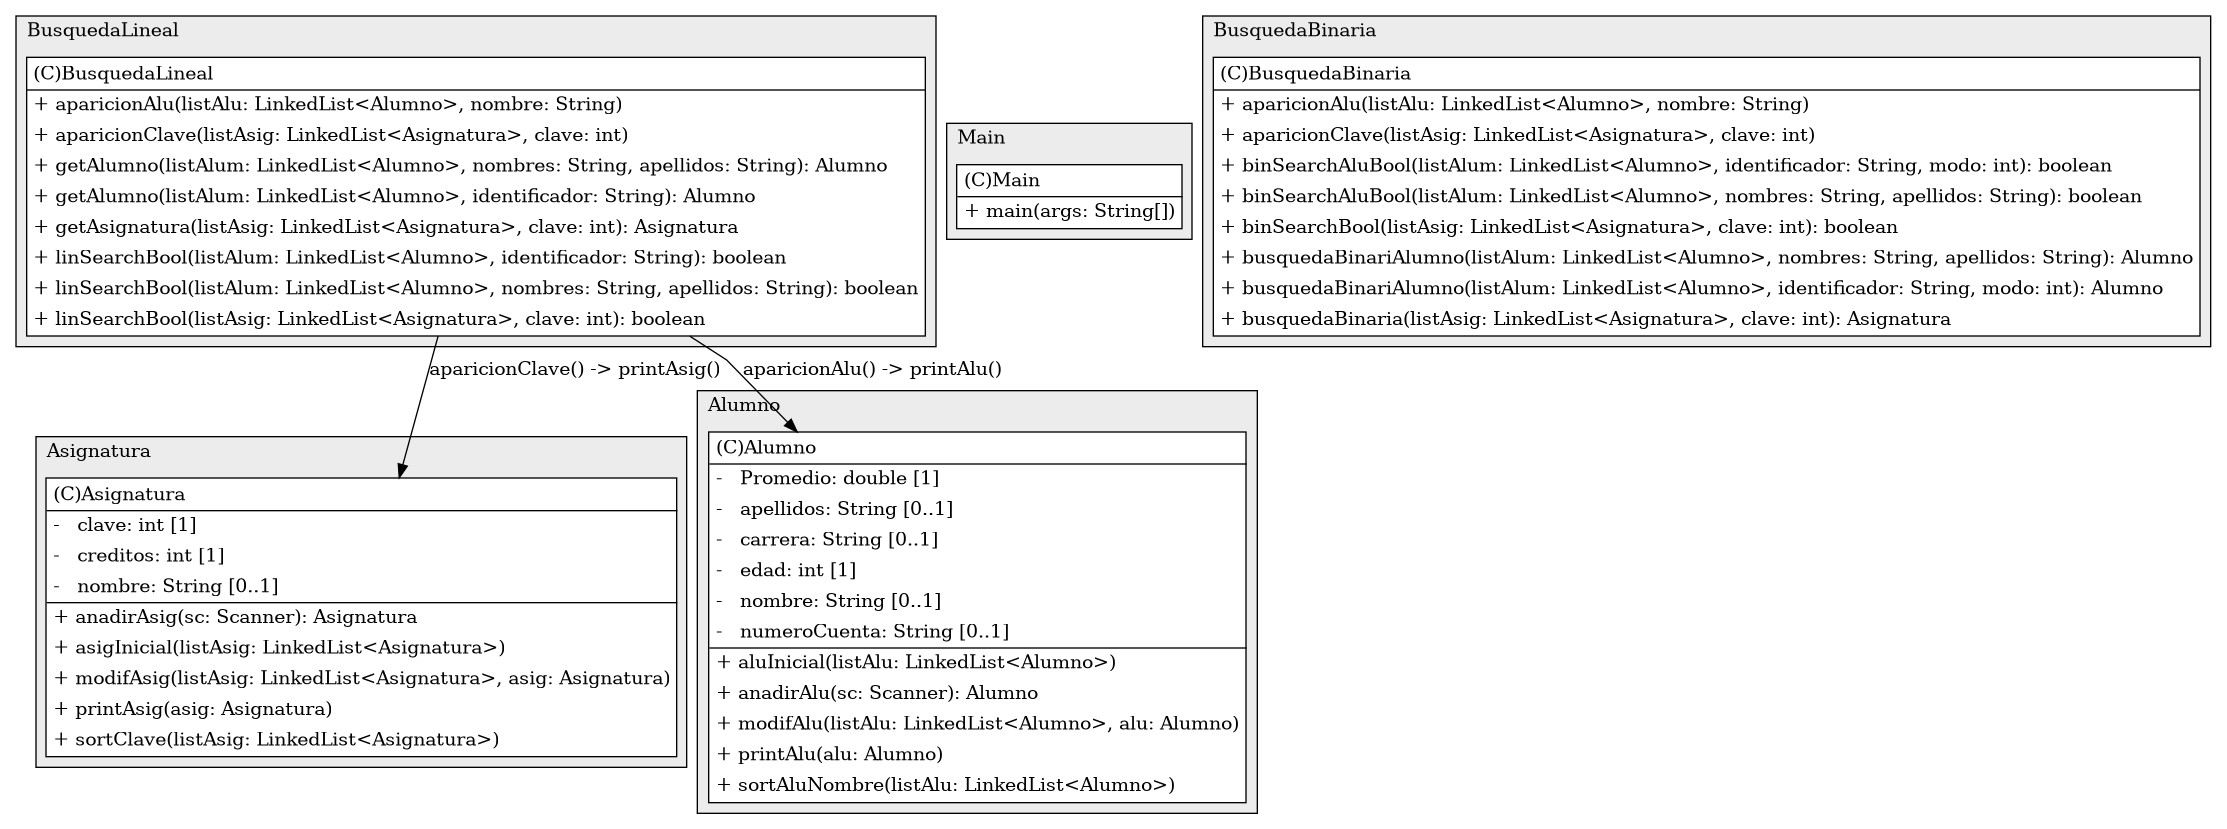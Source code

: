 @startuml

/' diagram meta data start
config=StructureConfiguration;
{
  "projectClassification": {
    "searchMode": "OpenProject", // OpenProject, AllProjects
    "includedProjects": "",
    "pathEndKeywords": "*.impl",
    "isClientPath": "",
    "isClientName": "",
    "isTestPath": "",
    "isTestName": "",
    "isMappingPath": "",
    "isMappingName": "",
    "isDataAccessPath": "",
    "isDataAccessName": "",
    "isDataStructurePath": "",
    "isDataStructureName": "",
    "isInterfaceStructuresPath": "",
    "isInterfaceStructuresName": "",
    "isEntryPointPath": "",
    "isEntryPointName": "",
    "treatFinalFieldsAsMandatory": false
  },
  "graphRestriction": {
    "classPackageExcludeFilter": "",
    "classPackageIncludeFilter": "",
    "classNameExcludeFilter": "",
    "classNameIncludeFilter": "",
    "methodNameExcludeFilter": "",
    "methodNameIncludeFilter": "",
    "removeByInheritance": "", // inheritance/annotation based filtering is done in a second step
    "removeByAnnotation": "",
    "removeByClassPackage": "", // cleanup the graph after inheritance/annotation based filtering is done
    "removeByClassName": "",
    "cutMappings": false,
    "cutEnum": true,
    "cutTests": true,
    "cutClient": true,
    "cutDataAccess": false,
    "cutInterfaceStructures": false,
    "cutDataStructures": false,
    "cutGetterAndSetter": true,
    "cutConstructors": true
  },
  "graphTraversal": {
    "forwardDepth": 6,
    "backwardDepth": 6,
    "classPackageExcludeFilter": "",
    "classPackageIncludeFilter": "",
    "classNameExcludeFilter": "",
    "classNameIncludeFilter": "",
    "methodNameExcludeFilter": "",
    "methodNameIncludeFilter": "",
    "hideMappings": false,
    "hideDataStructures": false,
    "hidePrivateMethods": true,
    "hideInterfaceCalls": true, // indirection: implementation -> interface (is hidden) -> implementation
    "onlyShowApplicationEntryPoints": false, // root node is included
    "useMethodCallsForStructureDiagram": "ForwardOnly" // ForwardOnly, BothDirections, No
  },
  "details": {
    "aggregation": "GroupByClass", // ByClass, GroupByClass, None
    "showClassGenericTypes": true,
    "showMethods": true,
    "showMethodParameterNames": true,
    "showMethodParameterTypes": true,
    "showMethodReturnType": true,
    "showPackageLevels": 2,
    "showDetailedClassStructure": true
  },
  "rootClass": "Main",
  "extensionCallbackMethod": "" // qualified.class.name#methodName - signature: public static String method(String)
}
diagram meta data end '/



digraph g {
    rankdir="TB"
    splines=polyline
    

'nodes 
subgraph cluster_1185108371 { 
   	label=Asignatura
	labeljust=l
	fillcolor="#ececec"
	style=filled
   
   Asignatura1185108371[
	label=<<TABLE BORDER="1" CELLBORDER="0" CELLPADDING="4" CELLSPACING="0">
<TR><TD ALIGN="LEFT" >(C)Asignatura</TD></TR>
<HR/>
<TR><TD ALIGN="LEFT" >-   clave: int [1]</TD></TR>
<TR><TD ALIGN="LEFT" >-   creditos: int [1]</TD></TR>
<TR><TD ALIGN="LEFT" >-   nombre: String [0..1]</TD></TR>
<HR/>
<TR><TD ALIGN="LEFT" >+ anadirAsig(sc: Scanner): Asignatura</TD></TR>
<TR><TD ALIGN="LEFT" >+ asigInicial(listAsig: LinkedList&lt;Asignatura&gt;)</TD></TR>
<TR><TD ALIGN="LEFT" >+ modifAsig(listAsig: LinkedList&lt;Asignatura&gt;, asig: Asignatura)</TD></TR>
<TR><TD ALIGN="LEFT" >+ printAsig(asig: Asignatura)</TD></TR>
<TR><TD ALIGN="LEFT" >+ sortClave(listAsig: LinkedList&lt;Asignatura&gt;)</TD></TR>
</TABLE>>
	style=filled
	margin=0
	shape=plaintext
	fillcolor="#FFFFFF"
];
} 

subgraph cluster_1237444259 { 
   	label=BusquedaLineal
	labeljust=l
	fillcolor="#ececec"
	style=filled
   
   BusquedaLineal1237444259[
	label=<<TABLE BORDER="1" CELLBORDER="0" CELLPADDING="4" CELLSPACING="0">
<TR><TD ALIGN="LEFT" >(C)BusquedaLineal</TD></TR>
<HR/>
<TR><TD ALIGN="LEFT" >+ aparicionAlu(listAlu: LinkedList&lt;Alumno&gt;, nombre: String)</TD></TR>
<TR><TD ALIGN="LEFT" >+ aparicionClave(listAsig: LinkedList&lt;Asignatura&gt;, clave: int)</TD></TR>
<TR><TD ALIGN="LEFT" >+ getAlumno(listAlum: LinkedList&lt;Alumno&gt;, nombres: String, apellidos: String): Alumno</TD></TR>
<TR><TD ALIGN="LEFT" >+ getAlumno(listAlum: LinkedList&lt;Alumno&gt;, identificador: String): Alumno</TD></TR>
<TR><TD ALIGN="LEFT" >+ getAsignatura(listAsig: LinkedList&lt;Asignatura&gt;, clave: int): Asignatura</TD></TR>
<TR><TD ALIGN="LEFT" >+ linSearchBool(listAlum: LinkedList&lt;Alumno&gt;, identificador: String): boolean</TD></TR>
<TR><TD ALIGN="LEFT" >+ linSearchBool(listAlum: LinkedList&lt;Alumno&gt;, nombres: String, apellidos: String): boolean</TD></TR>
<TR><TD ALIGN="LEFT" >+ linSearchBool(listAsig: LinkedList&lt;Asignatura&gt;, clave: int): boolean</TD></TR>
</TABLE>>
	style=filled
	margin=0
	shape=plaintext
	fillcolor="#FFFFFF"
];
} 

subgraph cluster_1964228900 { 
   	label=Alumno
	labeljust=l
	fillcolor="#ececec"
	style=filled
   
   Alumno1964228900[
	label=<<TABLE BORDER="1" CELLBORDER="0" CELLPADDING="4" CELLSPACING="0">
<TR><TD ALIGN="LEFT" >(C)Alumno</TD></TR>
<HR/>
<TR><TD ALIGN="LEFT" >-   Promedio: double [1]</TD></TR>
<TR><TD ALIGN="LEFT" >-   apellidos: String [0..1]</TD></TR>
<TR><TD ALIGN="LEFT" >-   carrera: String [0..1]</TD></TR>
<TR><TD ALIGN="LEFT" >-   edad: int [1]</TD></TR>
<TR><TD ALIGN="LEFT" >-   nombre: String [0..1]</TD></TR>
<TR><TD ALIGN="LEFT" >-   numeroCuenta: String [0..1]</TD></TR>
<HR/>
<TR><TD ALIGN="LEFT" >+ aluInicial(listAlu: LinkedList&lt;Alumno&gt;)</TD></TR>
<TR><TD ALIGN="LEFT" >+ anadirAlu(sc: Scanner): Alumno</TD></TR>
<TR><TD ALIGN="LEFT" >+ modifAlu(listAlu: LinkedList&lt;Alumno&gt;, alu: Alumno)</TD></TR>
<TR><TD ALIGN="LEFT" >+ printAlu(alu: Alumno)</TD></TR>
<TR><TD ALIGN="LEFT" >+ sortAluNombre(listAlu: LinkedList&lt;Alumno&gt;)</TD></TR>
</TABLE>>
	style=filled
	margin=0
	shape=plaintext
	fillcolor="#FFFFFF"
];
} 

subgraph cluster_2390489 { 
   	label=Main
	labeljust=l
	fillcolor="#ececec"
	style=filled
   
   Main2390489[
	label=<<TABLE BORDER="1" CELLBORDER="0" CELLPADDING="4" CELLSPACING="0">
<TR><TD ALIGN="LEFT" >(C)Main</TD></TR>
<HR/>
<TR><TD ALIGN="LEFT" >+ main(args: String[])</TD></TR>
</TABLE>>
	style=filled
	margin=0
	shape=plaintext
	fillcolor="#FFFFFF"
];
} 

subgraph cluster_8728594 { 
   	label=BusquedaBinaria
	labeljust=l
	fillcolor="#ececec"
	style=filled
   
   BusquedaBinaria8728594[
	label=<<TABLE BORDER="1" CELLBORDER="0" CELLPADDING="4" CELLSPACING="0">
<TR><TD ALIGN="LEFT" >(C)BusquedaBinaria</TD></TR>
<HR/>
<TR><TD ALIGN="LEFT" >+ aparicionAlu(listAlu: LinkedList&lt;Alumno&gt;, nombre: String)</TD></TR>
<TR><TD ALIGN="LEFT" >+ aparicionClave(listAsig: LinkedList&lt;Asignatura&gt;, clave: int)</TD></TR>
<TR><TD ALIGN="LEFT" >+ binSearchAluBool(listAlum: LinkedList&lt;Alumno&gt;, identificador: String, modo: int): boolean</TD></TR>
<TR><TD ALIGN="LEFT" >+ binSearchAluBool(listAlum: LinkedList&lt;Alumno&gt;, nombres: String, apellidos: String): boolean</TD></TR>
<TR><TD ALIGN="LEFT" >+ binSearchBool(listAsig: LinkedList&lt;Asignatura&gt;, clave: int): boolean</TD></TR>
<TR><TD ALIGN="LEFT" >+ busquedaBinariAlumno(listAlum: LinkedList&lt;Alumno&gt;, nombres: String, apellidos: String): Alumno</TD></TR>
<TR><TD ALIGN="LEFT" >+ busquedaBinariAlumno(listAlum: LinkedList&lt;Alumno&gt;, identificador: String, modo: int): Alumno</TD></TR>
<TR><TD ALIGN="LEFT" >+ busquedaBinaria(listAsig: LinkedList&lt;Asignatura&gt;, clave: int): Asignatura</TD></TR>
</TABLE>>
	style=filled
	margin=0
	shape=plaintext
	fillcolor="#FFFFFF"
];
} 

'edges    
BusquedaLineal1237444259 -> Alumno1964228900[label="aparicionAlu() -> printAlu()"];
BusquedaLineal1237444259 -> Asignatura1185108371[label="aparicionClave() -> printAsig()"];
    
}
@enduml